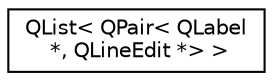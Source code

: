 digraph "类继承关系图"
{
  edge [fontname="Helvetica",fontsize="10",labelfontname="Helvetica",labelfontsize="10"];
  node [fontname="Helvetica",fontsize="10",shape=record];
  rankdir="LR";
  Node0 [label="QList\< QPair\< QLabel\l *, QLineEdit *\> \>",height=0.2,width=0.4,color="black", fillcolor="white", style="filled",URL="$class_q_list.html"];
}
